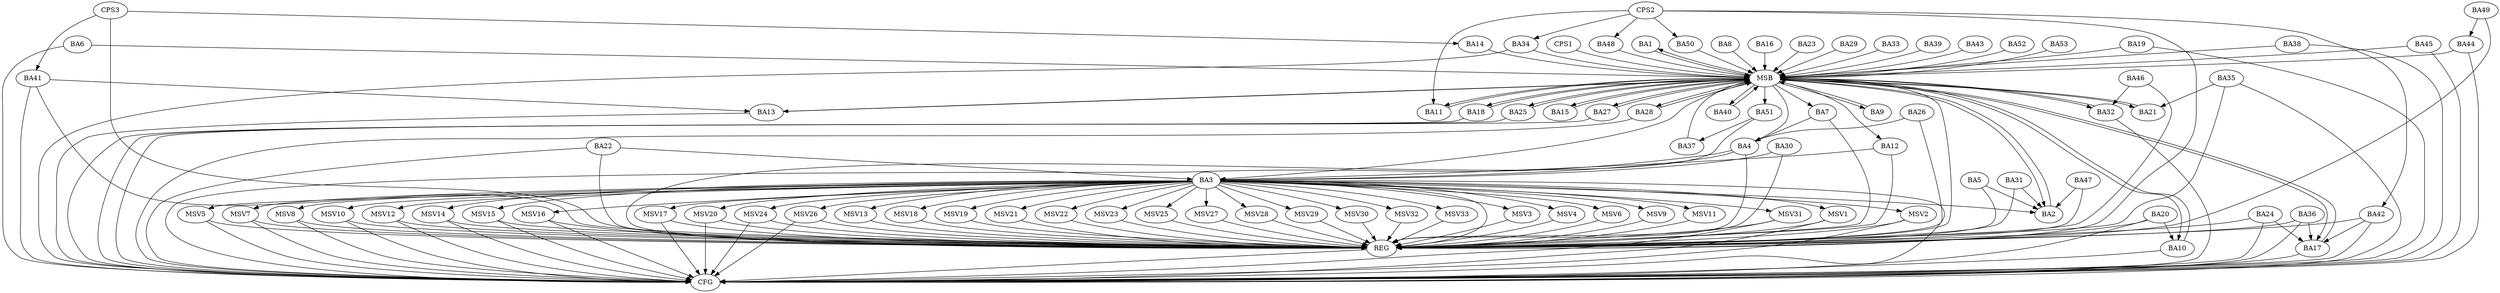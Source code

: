 strict digraph G {
  BA1 [ label="BA1" ];
  BA2 [ label="BA2" ];
  BA3 [ label="BA3" ];
  BA4 [ label="BA4" ];
  BA5 [ label="BA5" ];
  BA6 [ label="BA6" ];
  BA7 [ label="BA7" ];
  BA8 [ label="BA8" ];
  BA9 [ label="BA9" ];
  BA10 [ label="BA10" ];
  BA11 [ label="BA11" ];
  BA12 [ label="BA12" ];
  BA13 [ label="BA13" ];
  BA14 [ label="BA14" ];
  BA15 [ label="BA15" ];
  BA16 [ label="BA16" ];
  BA17 [ label="BA17" ];
  BA18 [ label="BA18" ];
  BA19 [ label="BA19" ];
  BA20 [ label="BA20" ];
  BA21 [ label="BA21" ];
  BA22 [ label="BA22" ];
  BA23 [ label="BA23" ];
  BA24 [ label="BA24" ];
  BA25 [ label="BA25" ];
  BA26 [ label="BA26" ];
  BA27 [ label="BA27" ];
  BA28 [ label="BA28" ];
  BA29 [ label="BA29" ];
  BA30 [ label="BA30" ];
  BA31 [ label="BA31" ];
  BA32 [ label="BA32" ];
  BA33 [ label="BA33" ];
  BA34 [ label="BA34" ];
  BA35 [ label="BA35" ];
  BA36 [ label="BA36" ];
  BA37 [ label="BA37" ];
  BA38 [ label="BA38" ];
  BA39 [ label="BA39" ];
  BA40 [ label="BA40" ];
  BA41 [ label="BA41" ];
  BA42 [ label="BA42" ];
  BA43 [ label="BA43" ];
  BA44 [ label="BA44" ];
  BA45 [ label="BA45" ];
  BA46 [ label="BA46" ];
  BA47 [ label="BA47" ];
  BA48 [ label="BA48" ];
  BA49 [ label="BA49" ];
  BA50 [ label="BA50" ];
  BA51 [ label="BA51" ];
  BA52 [ label="BA52" ];
  BA53 [ label="BA53" ];
  CPS1 [ label="CPS1" ];
  CPS2 [ label="CPS2" ];
  CPS3 [ label="CPS3" ];
  REG [ label="REG" ];
  MSB [ label="MSB" ];
  CFG [ label="CFG" ];
  MSV1 [ label="MSV1" ];
  MSV2 [ label="MSV2" ];
  MSV3 [ label="MSV3" ];
  MSV4 [ label="MSV4" ];
  MSV5 [ label="MSV5" ];
  MSV6 [ label="MSV6" ];
  MSV7 [ label="MSV7" ];
  MSV8 [ label="MSV8" ];
  MSV9 [ label="MSV9" ];
  MSV10 [ label="MSV10" ];
  MSV11 [ label="MSV11" ];
  MSV12 [ label="MSV12" ];
  MSV13 [ label="MSV13" ];
  MSV14 [ label="MSV14" ];
  MSV15 [ label="MSV15" ];
  MSV16 [ label="MSV16" ];
  MSV17 [ label="MSV17" ];
  MSV18 [ label="MSV18" ];
  MSV19 [ label="MSV19" ];
  MSV20 [ label="MSV20" ];
  MSV21 [ label="MSV21" ];
  MSV22 [ label="MSV22" ];
  MSV23 [ label="MSV23" ];
  MSV24 [ label="MSV24" ];
  MSV25 [ label="MSV25" ];
  MSV26 [ label="MSV26" ];
  MSV27 [ label="MSV27" ];
  MSV28 [ label="MSV28" ];
  MSV29 [ label="MSV29" ];
  MSV30 [ label="MSV30" ];
  MSV31 [ label="MSV31" ];
  MSV32 [ label="MSV32" ];
  MSV33 [ label="MSV33" ];
  BA3 -> BA2;
  BA4 -> BA3;
  BA5 -> BA2;
  BA7 -> BA4;
  BA12 -> BA3;
  BA20 -> BA10;
  BA22 -> BA3;
  BA24 -> BA17;
  BA26 -> BA4;
  BA30 -> BA3;
  BA31 -> BA2;
  BA35 -> BA21;
  BA36 -> BA17;
  BA41 -> BA13;
  BA42 -> BA17;
  BA46 -> BA32;
  BA47 -> BA2;
  BA49 -> BA44;
  BA51 -> BA37;
  CPS2 -> BA34;
  CPS2 -> BA11;
  CPS2 -> BA48;
  CPS2 -> BA50;
  CPS2 -> BA42;
  CPS3 -> BA41;
  CPS3 -> BA14;
  BA3 -> REG;
  BA4 -> REG;
  BA5 -> REG;
  BA7 -> REG;
  BA12 -> REG;
  BA20 -> REG;
  BA22 -> REG;
  BA24 -> REG;
  BA26 -> REG;
  BA30 -> REG;
  BA31 -> REG;
  BA35 -> REG;
  BA36 -> REG;
  BA41 -> REG;
  BA42 -> REG;
  BA46 -> REG;
  BA47 -> REG;
  BA49 -> REG;
  BA51 -> REG;
  CPS2 -> REG;
  CPS3 -> REG;
  BA1 -> MSB;
  MSB -> BA2;
  MSB -> REG;
  BA2 -> MSB;
  MSB -> BA1;
  BA6 -> MSB;
  MSB -> BA4;
  BA8 -> MSB;
  MSB -> BA3;
  BA9 -> MSB;
  BA10 -> MSB;
  BA11 -> MSB;
  MSB -> BA9;
  BA13 -> MSB;
  BA14 -> MSB;
  BA15 -> MSB;
  MSB -> BA12;
  BA16 -> MSB;
  BA17 -> MSB;
  MSB -> BA13;
  BA18 -> MSB;
  BA19 -> MSB;
  BA21 -> MSB;
  MSB -> BA15;
  BA23 -> MSB;
  BA25 -> MSB;
  MSB -> BA7;
  BA27 -> MSB;
  BA28 -> MSB;
  MSB -> BA10;
  BA29 -> MSB;
  MSB -> BA18;
  BA32 -> MSB;
  BA33 -> MSB;
  BA34 -> MSB;
  BA37 -> MSB;
  BA38 -> MSB;
  MSB -> BA17;
  BA39 -> MSB;
  BA40 -> MSB;
  MSB -> BA11;
  BA43 -> MSB;
  BA44 -> MSB;
  MSB -> BA21;
  BA45 -> MSB;
  MSB -> BA32;
  BA48 -> MSB;
  BA50 -> MSB;
  MSB -> BA25;
  BA52 -> MSB;
  MSB -> BA27;
  BA53 -> MSB;
  CPS1 -> MSB;
  MSB -> BA28;
  MSB -> BA51;
  MSB -> BA40;
  BA42 -> CFG;
  BA13 -> CFG;
  BA22 -> CFG;
  BA35 -> CFG;
  BA24 -> CFG;
  BA32 -> CFG;
  BA25 -> CFG;
  BA18 -> CFG;
  BA20 -> CFG;
  BA6 -> CFG;
  BA36 -> CFG;
  BA28 -> CFG;
  BA17 -> CFG;
  BA45 -> CFG;
  BA41 -> CFG;
  BA19 -> CFG;
  BA10 -> CFG;
  BA4 -> CFG;
  BA34 -> CFG;
  BA27 -> CFG;
  BA44 -> CFG;
  BA3 -> CFG;
  BA38 -> CFG;
  REG -> CFG;
  BA3 -> MSV1;
  MSV1 -> REG;
  MSV1 -> CFG;
  BA3 -> MSV2;
  BA3 -> MSV3;
  BA3 -> MSV4;
  BA3 -> MSV5;
  BA3 -> MSV6;
  BA3 -> MSV7;
  BA3 -> MSV8;
  BA3 -> MSV9;
  BA3 -> MSV10;
  MSV2 -> REG;
  MSV2 -> CFG;
  MSV3 -> REG;
  MSV4 -> REG;
  MSV5 -> REG;
  MSV5 -> CFG;
  MSV6 -> REG;
  MSV7 -> REG;
  MSV7 -> CFG;
  MSV8 -> REG;
  MSV8 -> CFG;
  MSV9 -> REG;
  MSV10 -> REG;
  MSV10 -> CFG;
  BA3 -> MSV11;
  BA3 -> MSV12;
  BA3 -> MSV13;
  BA3 -> MSV14;
  MSV11 -> REG;
  MSV12 -> REG;
  MSV12 -> CFG;
  MSV13 -> REG;
  MSV14 -> REG;
  MSV14 -> CFG;
  BA3 -> MSV15;
  MSV15 -> REG;
  MSV15 -> CFG;
  BA3 -> MSV16;
  MSV16 -> REG;
  MSV16 -> CFG;
  BA3 -> MSV17;
  MSV17 -> REG;
  MSV17 -> CFG;
  BA3 -> MSV18;
  BA3 -> MSV19;
  BA3 -> MSV20;
  BA3 -> MSV21;
  MSV18 -> REG;
  MSV19 -> REG;
  MSV20 -> REG;
  MSV20 -> CFG;
  MSV21 -> REG;
  BA3 -> MSV22;
  BA3 -> MSV23;
  BA3 -> MSV24;
  BA3 -> MSV25;
  MSV22 -> REG;
  MSV23 -> REG;
  MSV24 -> REG;
  MSV24 -> CFG;
  MSV25 -> REG;
  BA3 -> MSV26;
  MSV26 -> REG;
  MSV26 -> CFG;
  BA3 -> MSV27;
  MSV27 -> REG;
  BA3 -> MSV28;
  BA3 -> MSV29;
  BA3 -> MSV30;
  MSV28 -> REG;
  MSV29 -> REG;
  MSV30 -> REG;
  BA3 -> MSV31;
  MSV31 -> REG;
  MSV31 -> CFG;
  BA3 -> MSV32;
  MSV32 -> REG;
  BA3 -> MSV33;
  MSV33 -> REG;
}
